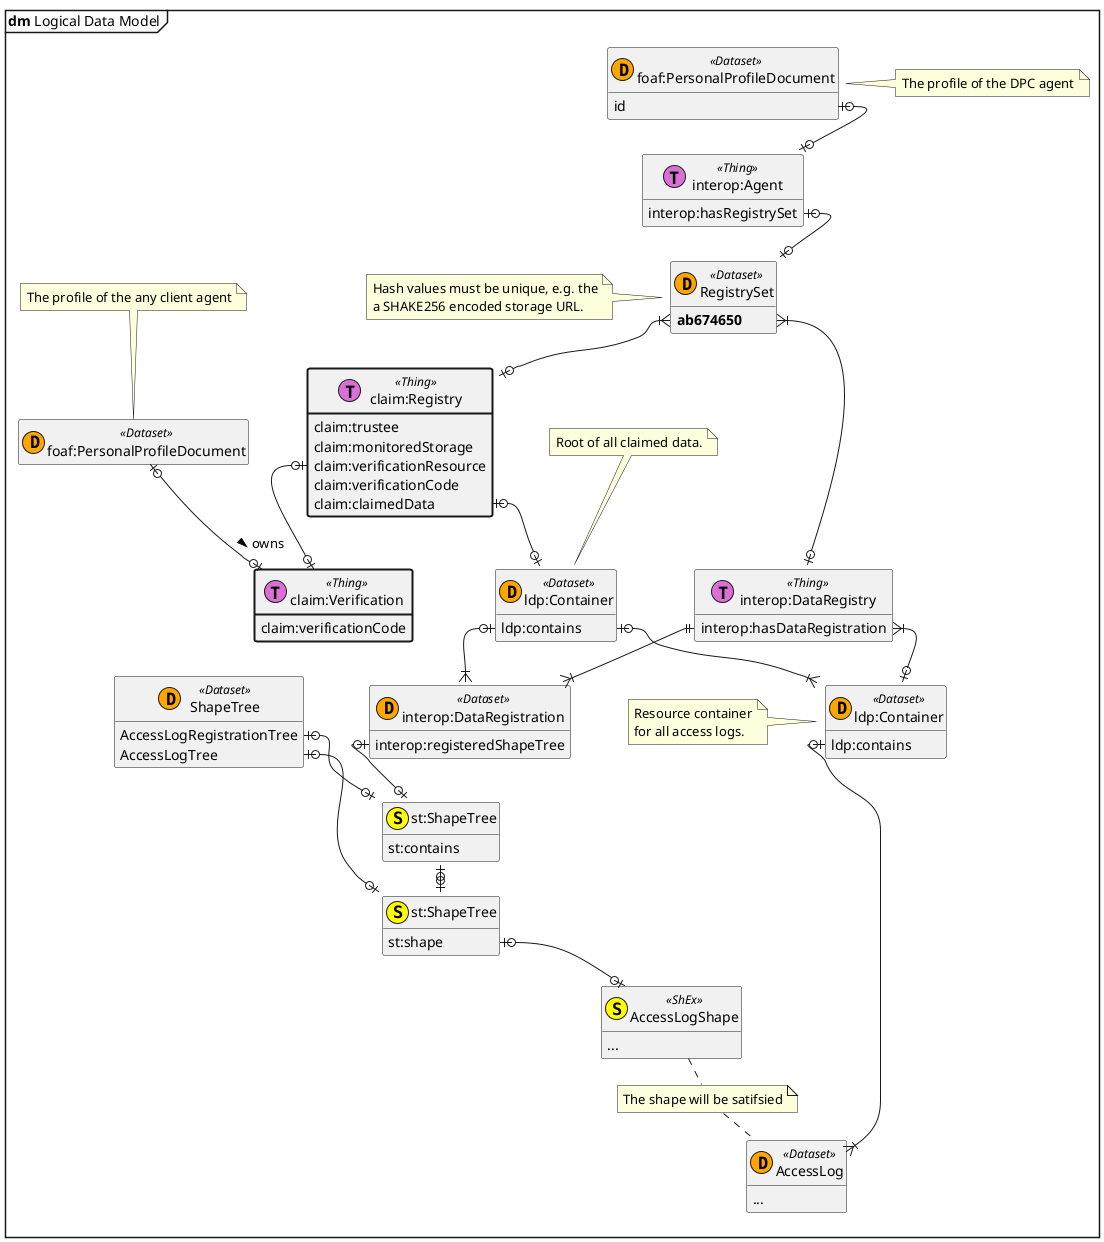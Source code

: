 @startuml
top to bottom direction
hide empty members
skinparam nodesep 50
skinparam ranksep 25

mainframe **dm** Logical Data Model

entity  "foaf:PersonalProfileDocument" as WebID_Client << (D,orange) Dataset >> {
}
note top: The profile of the any client agent
entity "claim:Verification" as Verification << (T,orchid) Thing >> #line.bold  {
    claim:verificationCode
}
entity "foaf:PersonalProfileDocument" as WebID_DPC << (D,orange) Dataset >> {
    id
}
note right: The profile of the DPC agent
entity "interop:Agent" as SocialAgent << (T,orchid) Thing >> {
    interop:hasRegistrySet
}
entity "RegistrySet" as RegistrySet << (D,orange) Dataset >> {
    **ab674650**
}
note left: Hash values must be unique, e.g. the\na SHAKE256 encoded storage URL.
entity "interop:DataRegistry" as DataRegistry << (T,orchid) Thing >> {
    interop:hasDataRegistration
}
entity "claim:Registry" as ClaimRegistry << (T,orchid) Thing >> #line.bold {
    claim:trustee
    claim:monitoredStorage
    claim:verificationResource
    claim:verificationCode
    claim:claimedData
}
entity "ldp:Container" as Container1 << (D,orange) Dataset >> {
    ldp:contains
}
note top: Root of all claimed data.
entity "interop:DataRegistration" as DataRegistration << (D,orange) Dataset >> {
    interop:registeredShapeTree
}
entity "ldp:Container" as Container2 << (D,orange) Dataset >> {
    ldp:contains
}
note left: Resource container\nfor all access logs.
entity "AccessLog" as AccessLog << (D,orange) Dataset >>{
    ...
}
entity "ShapeTree" as ShapeTree << (D,orange) Dataset >> {
    AccessLogRegistrationTree
    AccessLogTree
}
entity "st:ShapeTree" as AccessLogRegistrationTree << (S,yellow) >> {
    st:contains
}
entity "st:ShapeTree" as AccessLogTree << (S,yellow) >> {
    st:shape
}
entity "AccessLogShape" as AccessLogShape << (S,yellow) ShEx >> {
    ...
}

WebID_Client                            |o--o|  Verification : > owns
WebID_DPC::id                           |o--o|  SocialAgent
SocialAgent::hasRegistrySet             |o--o|  RegistrySet
RegistrySet::ab674650                   }|--o|  DataRegistry
DataRegistry::hasDataRegistration       }|--o|  Container2
DataRegistry::hasDataRegistration       ||--|{  DataRegistration
RegistrySet::ab674650                   }|--o|  ClaimRegistry
ClaimRegistry::claimedData              |o--o|  Container1
Container1::contains                    |o--|{  DataRegistration
Container1::contains                    |o--|{  Container2
Container2::contains                    |o--|{  AccessLog
DataRegistration::registeredShapeTree   |o--o|  AccessLogRegistrationTree
AccessLogRegistrationTree::cotains      |o--o|  AccessLogTree
ShapeTree::AccessLogRegistrationTree    |o--o|  AccessLogRegistrationTree
ShapeTree::AccessLogTree                |o--o|  AccessLogTree
ClaimRegistry::verificationResource     |o--o|  Verification
AccessLogTree::shape                    |o--o|  AccessLogShape

note "The shape will be satifsied" as N2
AccessLogShape .. N2
N2 .. AccessLog
@enduml
